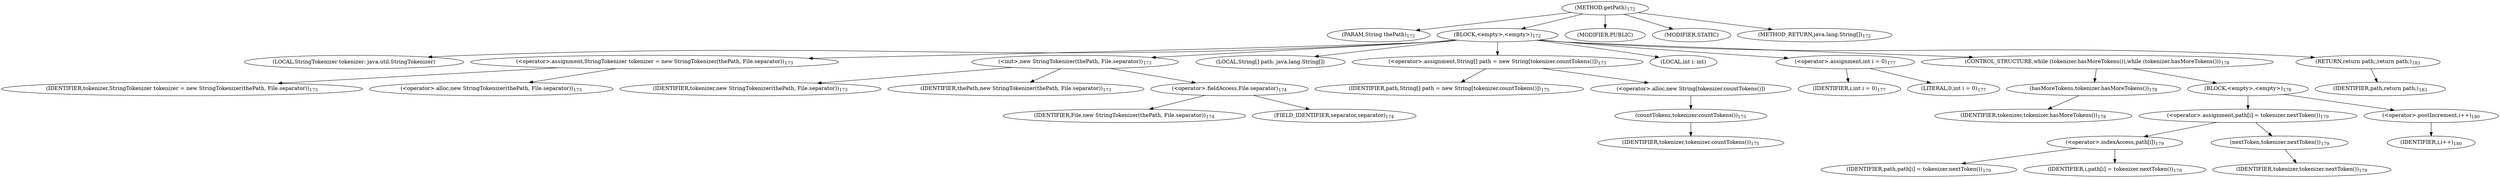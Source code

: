 digraph "getPath" {  
"274" [label = <(METHOD,getPath)<SUB>172</SUB>> ]
"275" [label = <(PARAM,String thePath)<SUB>172</SUB>> ]
"276" [label = <(BLOCK,&lt;empty&gt;,&lt;empty&gt;)<SUB>172</SUB>> ]
"14" [label = <(LOCAL,StringTokenizer tokenizer: java.util.StringTokenizer)> ]
"277" [label = <(&lt;operator&gt;.assignment,StringTokenizer tokenizer = new StringTokenizer(thePath, File.separator))<SUB>173</SUB>> ]
"278" [label = <(IDENTIFIER,tokenizer,StringTokenizer tokenizer = new StringTokenizer(thePath, File.separator))<SUB>173</SUB>> ]
"279" [label = <(&lt;operator&gt;.alloc,new StringTokenizer(thePath, File.separator))<SUB>173</SUB>> ]
"280" [label = <(&lt;init&gt;,new StringTokenizer(thePath, File.separator))<SUB>173</SUB>> ]
"13" [label = <(IDENTIFIER,tokenizer,new StringTokenizer(thePath, File.separator))<SUB>173</SUB>> ]
"281" [label = <(IDENTIFIER,thePath,new StringTokenizer(thePath, File.separator))<SUB>173</SUB>> ]
"282" [label = <(&lt;operator&gt;.fieldAccess,File.separator)<SUB>174</SUB>> ]
"283" [label = <(IDENTIFIER,File,new StringTokenizer(thePath, File.separator))<SUB>174</SUB>> ]
"284" [label = <(FIELD_IDENTIFIER,separator,separator)<SUB>174</SUB>> ]
"285" [label = <(LOCAL,String[] path: java.lang.String[])> ]
"286" [label = <(&lt;operator&gt;.assignment,String[] path = new String[tokenizer.countTokens()])<SUB>175</SUB>> ]
"287" [label = <(IDENTIFIER,path,String[] path = new String[tokenizer.countTokens()])<SUB>175</SUB>> ]
"288" [label = <(&lt;operator&gt;.alloc,new String[tokenizer.countTokens()])> ]
"289" [label = <(countTokens,tokenizer.countTokens())<SUB>175</SUB>> ]
"290" [label = <(IDENTIFIER,tokenizer,tokenizer.countTokens())<SUB>175</SUB>> ]
"291" [label = <(LOCAL,int i: int)> ]
"292" [label = <(&lt;operator&gt;.assignment,int i = 0)<SUB>177</SUB>> ]
"293" [label = <(IDENTIFIER,i,int i = 0)<SUB>177</SUB>> ]
"294" [label = <(LITERAL,0,int i = 0)<SUB>177</SUB>> ]
"295" [label = <(CONTROL_STRUCTURE,while (tokenizer.hasMoreTokens()),while (tokenizer.hasMoreTokens()))<SUB>178</SUB>> ]
"296" [label = <(hasMoreTokens,tokenizer.hasMoreTokens())<SUB>178</SUB>> ]
"297" [label = <(IDENTIFIER,tokenizer,tokenizer.hasMoreTokens())<SUB>178</SUB>> ]
"298" [label = <(BLOCK,&lt;empty&gt;,&lt;empty&gt;)<SUB>178</SUB>> ]
"299" [label = <(&lt;operator&gt;.assignment,path[i] = tokenizer.nextToken())<SUB>179</SUB>> ]
"300" [label = <(&lt;operator&gt;.indexAccess,path[i])<SUB>179</SUB>> ]
"301" [label = <(IDENTIFIER,path,path[i] = tokenizer.nextToken())<SUB>179</SUB>> ]
"302" [label = <(IDENTIFIER,i,path[i] = tokenizer.nextToken())<SUB>179</SUB>> ]
"303" [label = <(nextToken,tokenizer.nextToken())<SUB>179</SUB>> ]
"304" [label = <(IDENTIFIER,tokenizer,tokenizer.nextToken())<SUB>179</SUB>> ]
"305" [label = <(&lt;operator&gt;.postIncrement,i++)<SUB>180</SUB>> ]
"306" [label = <(IDENTIFIER,i,i++)<SUB>180</SUB>> ]
"307" [label = <(RETURN,return path;,return path;)<SUB>183</SUB>> ]
"308" [label = <(IDENTIFIER,path,return path;)<SUB>183</SUB>> ]
"309" [label = <(MODIFIER,PUBLIC)> ]
"310" [label = <(MODIFIER,STATIC)> ]
"311" [label = <(METHOD_RETURN,java.lang.String[])<SUB>172</SUB>> ]
  "274" -> "275" 
  "274" -> "276" 
  "274" -> "309" 
  "274" -> "310" 
  "274" -> "311" 
  "276" -> "14" 
  "276" -> "277" 
  "276" -> "280" 
  "276" -> "285" 
  "276" -> "286" 
  "276" -> "291" 
  "276" -> "292" 
  "276" -> "295" 
  "276" -> "307" 
  "277" -> "278" 
  "277" -> "279" 
  "280" -> "13" 
  "280" -> "281" 
  "280" -> "282" 
  "282" -> "283" 
  "282" -> "284" 
  "286" -> "287" 
  "286" -> "288" 
  "288" -> "289" 
  "289" -> "290" 
  "292" -> "293" 
  "292" -> "294" 
  "295" -> "296" 
  "295" -> "298" 
  "296" -> "297" 
  "298" -> "299" 
  "298" -> "305" 
  "299" -> "300" 
  "299" -> "303" 
  "300" -> "301" 
  "300" -> "302" 
  "303" -> "304" 
  "305" -> "306" 
  "307" -> "308" 
}
